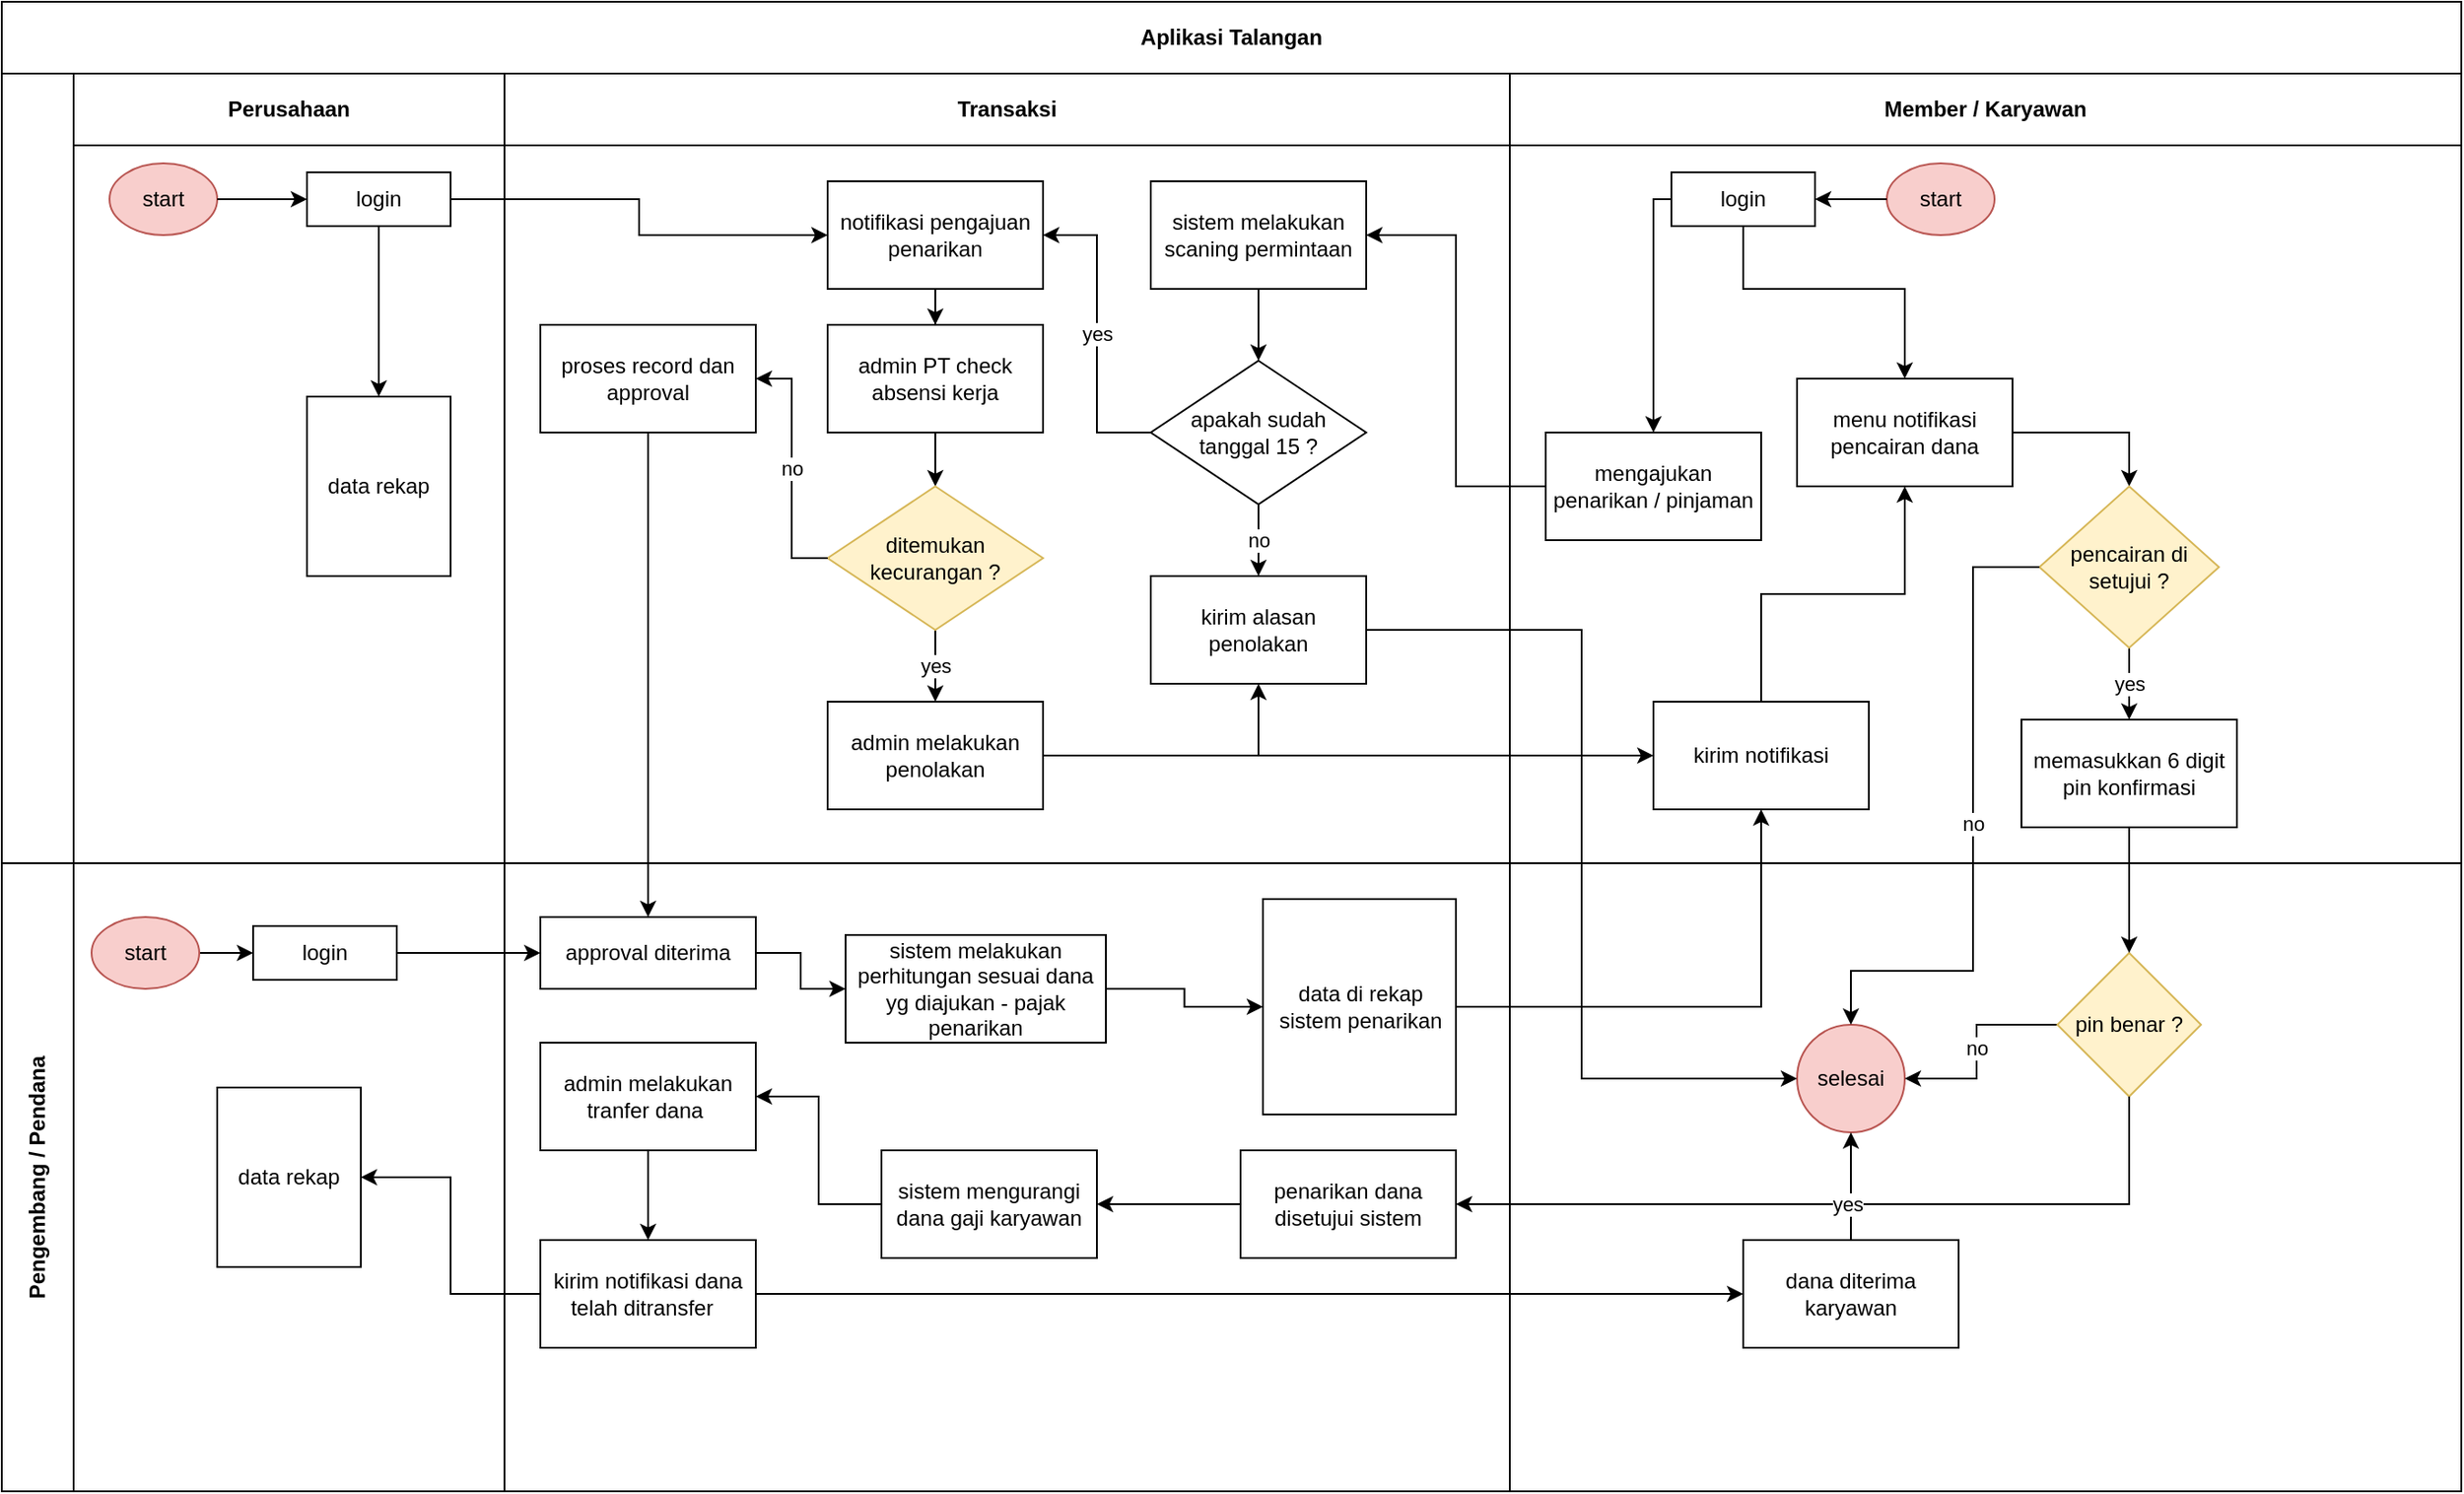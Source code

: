 <mxfile version="14.7.7" type="github" pages="2">
  <diagram id="kgpKYQtTHZ0yAKxKKP6v" name="Page-1">
    <mxGraphModel dx="1678" dy="846" grid="1" gridSize="10" guides="1" tooltips="1" connect="1" arrows="1" fold="1" page="1" pageScale="1" pageWidth="850" pageHeight="1100" math="0" shadow="0">
      <root>
        <mxCell id="0" />
        <mxCell id="1" parent="0" />
        <mxCell id="3nuBFxr9cyL0pnOWT2aG-1" value="Aplikasi Talangan" style="shape=table;childLayout=tableLayout;rowLines=0;columnLines=0;startSize=40;html=1;whiteSpace=wrap;collapsible=0;recursiveResize=0;expand=0;fontStyle=1" parent="1" vertex="1">
          <mxGeometry x="40" y="40" width="1370" height="830" as="geometry" />
        </mxCell>
        <mxCell id="3nuBFxr9cyL0pnOWT2aG-3" value="" style="swimlane;horizontal=0;points=[[0,0.5],[1,0.5]];portConstraint=eastwest;startSize=40;html=1;whiteSpace=wrap;collapsible=0;recursiveResize=0;expand=0;" parent="3nuBFxr9cyL0pnOWT2aG-1" vertex="1">
          <mxGeometry y="40" width="1370" height="440" as="geometry" />
        </mxCell>
        <mxCell id="3nuBFxr9cyL0pnOWT2aG-4" value="Perusahaan" style="swimlane;connectable=0;startSize=40;html=1;whiteSpace=wrap;collapsible=0;recursiveResize=0;expand=0;" parent="3nuBFxr9cyL0pnOWT2aG-3" vertex="1">
          <mxGeometry x="40" width="240" height="440" as="geometry" />
        </mxCell>
        <mxCell id="NLEsf8d0Clt0r1izO-Jv-6" value="start" style="ellipse;whiteSpace=wrap;html=1;fillColor=#f8cecc;strokeColor=#b85450;" parent="3nuBFxr9cyL0pnOWT2aG-4" vertex="1">
          <mxGeometry x="20" y="50" width="60" height="40" as="geometry" />
        </mxCell>
        <mxCell id="NLEsf8d0Clt0r1izO-Jv-9" value="login" style="whiteSpace=wrap;html=1;" parent="3nuBFxr9cyL0pnOWT2aG-4" vertex="1">
          <mxGeometry x="130" y="55" width="80" height="30" as="geometry" />
        </mxCell>
        <mxCell id="NLEsf8d0Clt0r1izO-Jv-10" value="" style="edgeStyle=orthogonalEdgeStyle;rounded=0;orthogonalLoop=1;jettySize=auto;html=1;" parent="3nuBFxr9cyL0pnOWT2aG-4" source="NLEsf8d0Clt0r1izO-Jv-6" target="NLEsf8d0Clt0r1izO-Jv-9" edge="1">
          <mxGeometry relative="1" as="geometry" />
        </mxCell>
        <mxCell id="n5_1aD1Sy1dS3LP6mycE-93" value="data rekap" style="whiteSpace=wrap;html=1;" parent="3nuBFxr9cyL0pnOWT2aG-4" vertex="1">
          <mxGeometry x="130" y="180" width="80" height="100" as="geometry" />
        </mxCell>
        <mxCell id="n5_1aD1Sy1dS3LP6mycE-94" value="" style="edgeStyle=orthogonalEdgeStyle;rounded=0;orthogonalLoop=1;jettySize=auto;html=1;" parent="3nuBFxr9cyL0pnOWT2aG-4" source="NLEsf8d0Clt0r1izO-Jv-9" target="n5_1aD1Sy1dS3LP6mycE-93" edge="1">
          <mxGeometry relative="1" as="geometry" />
        </mxCell>
        <mxCell id="3nuBFxr9cyL0pnOWT2aG-8" value="Transaksi" style="swimlane;connectable=0;startSize=40;html=1;whiteSpace=wrap;collapsible=0;recursiveResize=0;expand=0;" parent="3nuBFxr9cyL0pnOWT2aG-3" vertex="1">
          <mxGeometry x="280" width="560" height="440" as="geometry" />
        </mxCell>
        <mxCell id="n5_1aD1Sy1dS3LP6mycE-2" style="edgeStyle=orthogonalEdgeStyle;rounded=0;orthogonalLoop=1;jettySize=auto;html=1;entryX=0.5;entryY=0;entryDx=0;entryDy=0;" parent="3nuBFxr9cyL0pnOWT2aG-8" source="NLEsf8d0Clt0r1izO-Jv-31" target="NLEsf8d0Clt0r1izO-Jv-35" edge="1">
          <mxGeometry relative="1" as="geometry" />
        </mxCell>
        <mxCell id="NLEsf8d0Clt0r1izO-Jv-31" value="notifikasi pengajuan penarikan&lt;br&gt;" style="whiteSpace=wrap;html=1;" parent="3nuBFxr9cyL0pnOWT2aG-8" vertex="1">
          <mxGeometry x="180" y="60" width="120" height="60" as="geometry" />
        </mxCell>
        <mxCell id="NLEsf8d0Clt0r1izO-Jv-40" style="edgeStyle=orthogonalEdgeStyle;rounded=0;orthogonalLoop=1;jettySize=auto;html=1;entryX=0.5;entryY=0;entryDx=0;entryDy=0;" parent="3nuBFxr9cyL0pnOWT2aG-8" source="NLEsf8d0Clt0r1izO-Jv-29" target="NLEsf8d0Clt0r1izO-Jv-33" edge="1">
          <mxGeometry relative="1" as="geometry" />
        </mxCell>
        <mxCell id="NLEsf8d0Clt0r1izO-Jv-29" value="sistem melakukan scaning permintaan" style="whiteSpace=wrap;html=1;" parent="3nuBFxr9cyL0pnOWT2aG-8" vertex="1">
          <mxGeometry x="360" y="60" width="120" height="60" as="geometry" />
        </mxCell>
        <mxCell id="n5_1aD1Sy1dS3LP6mycE-1" value="yes" style="edgeStyle=orthogonalEdgeStyle;rounded=0;orthogonalLoop=1;jettySize=auto;html=1;entryX=1;entryY=0.5;entryDx=0;entryDy=0;" parent="3nuBFxr9cyL0pnOWT2aG-8" source="NLEsf8d0Clt0r1izO-Jv-33" target="NLEsf8d0Clt0r1izO-Jv-31" edge="1">
          <mxGeometry relative="1" as="geometry" />
        </mxCell>
        <mxCell id="n5_1aD1Sy1dS3LP6mycE-5" value="no" style="edgeStyle=orthogonalEdgeStyle;rounded=0;orthogonalLoop=1;jettySize=auto;html=1;exitX=0.5;exitY=1;exitDx=0;exitDy=0;entryX=0.5;entryY=0;entryDx=0;entryDy=0;" parent="3nuBFxr9cyL0pnOWT2aG-8" source="NLEsf8d0Clt0r1izO-Jv-33" target="NLEsf8d0Clt0r1izO-Jv-48" edge="1">
          <mxGeometry relative="1" as="geometry" />
        </mxCell>
        <mxCell id="NLEsf8d0Clt0r1izO-Jv-33" value="apakah sudah tanggal 15 ?" style="rhombus;whiteSpace=wrap;html=1;" parent="3nuBFxr9cyL0pnOWT2aG-8" vertex="1">
          <mxGeometry x="360" y="160" width="120" height="80" as="geometry" />
        </mxCell>
        <mxCell id="n5_1aD1Sy1dS3LP6mycE-3" style="edgeStyle=orthogonalEdgeStyle;rounded=0;orthogonalLoop=1;jettySize=auto;html=1;entryX=0.5;entryY=0;entryDx=0;entryDy=0;" parent="3nuBFxr9cyL0pnOWT2aG-8" source="NLEsf8d0Clt0r1izO-Jv-35" target="NLEsf8d0Clt0r1izO-Jv-45" edge="1">
          <mxGeometry relative="1" as="geometry" />
        </mxCell>
        <mxCell id="NLEsf8d0Clt0r1izO-Jv-35" value="admin PT check absensi kerja" style="whiteSpace=wrap;html=1;" parent="3nuBFxr9cyL0pnOWT2aG-8" vertex="1">
          <mxGeometry x="180" y="140" width="120" height="60" as="geometry" />
        </mxCell>
        <mxCell id="n5_1aD1Sy1dS3LP6mycE-4" value="yes" style="edgeStyle=orthogonalEdgeStyle;rounded=0;orthogonalLoop=1;jettySize=auto;html=1;entryX=0.5;entryY=0;entryDx=0;entryDy=0;" parent="3nuBFxr9cyL0pnOWT2aG-8" source="NLEsf8d0Clt0r1izO-Jv-45" target="NLEsf8d0Clt0r1izO-Jv-41" edge="1">
          <mxGeometry relative="1" as="geometry" />
        </mxCell>
        <mxCell id="NLEsf8d0Clt0r1izO-Jv-45" value="ditemukan kecurangan ?" style="rhombus;whiteSpace=wrap;html=1;fillColor=#fff2cc;strokeColor=#d6b656;" parent="3nuBFxr9cyL0pnOWT2aG-8" vertex="1">
          <mxGeometry x="180" y="230" width="120" height="80" as="geometry" />
        </mxCell>
        <mxCell id="NLEsf8d0Clt0r1izO-Jv-41" value="admin melakukan penolakan" style="whiteSpace=wrap;html=1;" parent="3nuBFxr9cyL0pnOWT2aG-8" vertex="1">
          <mxGeometry x="180" y="350" width="120" height="60" as="geometry" />
        </mxCell>
        <mxCell id="NLEsf8d0Clt0r1izO-Jv-48" value="kirim alasan penolakan" style="whiteSpace=wrap;html=1;" parent="3nuBFxr9cyL0pnOWT2aG-8" vertex="1">
          <mxGeometry x="360" y="280" width="120" height="60" as="geometry" />
        </mxCell>
        <mxCell id="NLEsf8d0Clt0r1izO-Jv-49" value="" style="edgeStyle=orthogonalEdgeStyle;rounded=0;orthogonalLoop=1;jettySize=auto;html=1;" parent="3nuBFxr9cyL0pnOWT2aG-8" source="NLEsf8d0Clt0r1izO-Jv-41" target="NLEsf8d0Clt0r1izO-Jv-48" edge="1">
          <mxGeometry relative="1" as="geometry" />
        </mxCell>
        <mxCell id="n5_1aD1Sy1dS3LP6mycE-8" value="proses record dan approval" style="whiteSpace=wrap;html=1;" parent="3nuBFxr9cyL0pnOWT2aG-8" vertex="1">
          <mxGeometry x="20" y="140" width="120" height="60" as="geometry" />
        </mxCell>
        <mxCell id="n5_1aD1Sy1dS3LP6mycE-9" value="no" style="edgeStyle=orthogonalEdgeStyle;rounded=0;orthogonalLoop=1;jettySize=auto;html=1;entryX=1;entryY=0.5;entryDx=0;entryDy=0;" parent="3nuBFxr9cyL0pnOWT2aG-8" source="NLEsf8d0Clt0r1izO-Jv-45" target="n5_1aD1Sy1dS3LP6mycE-8" edge="1">
          <mxGeometry relative="1" as="geometry">
            <Array as="points">
              <mxPoint x="160" y="270" />
              <mxPoint x="160" y="170" />
            </Array>
          </mxGeometry>
        </mxCell>
        <mxCell id="n5_1aD1Sy1dS3LP6mycE-13" style="edgeStyle=orthogonalEdgeStyle;rounded=0;orthogonalLoop=1;jettySize=auto;html=1;exitX=0.5;exitY=1;exitDx=0;exitDy=0;" parent="3nuBFxr9cyL0pnOWT2aG-8" source="n5_1aD1Sy1dS3LP6mycE-8" target="n5_1aD1Sy1dS3LP6mycE-8" edge="1">
          <mxGeometry relative="1" as="geometry" />
        </mxCell>
        <mxCell id="3nuBFxr9cyL0pnOWT2aG-11" value="Member / Karyawan" style="swimlane;connectable=0;startSize=40;html=1;whiteSpace=wrap;collapsible=0;recursiveResize=0;expand=0;" parent="3nuBFxr9cyL0pnOWT2aG-3" vertex="1">
          <mxGeometry x="840" width="530" height="440" as="geometry" />
        </mxCell>
        <mxCell id="NLEsf8d0Clt0r1izO-Jv-24" value="start" style="ellipse;whiteSpace=wrap;html=1;fillColor=#f8cecc;strokeColor=#b85450;" parent="3nuBFxr9cyL0pnOWT2aG-11" vertex="1">
          <mxGeometry x="210" y="50" width="60" height="40" as="geometry" />
        </mxCell>
        <mxCell id="n5_1aD1Sy1dS3LP6mycE-66" style="edgeStyle=orthogonalEdgeStyle;rounded=0;orthogonalLoop=1;jettySize=auto;html=1;entryX=0.5;entryY=0;entryDx=0;entryDy=0;" parent="3nuBFxr9cyL0pnOWT2aG-11" source="NLEsf8d0Clt0r1izO-Jv-25" target="n5_1aD1Sy1dS3LP6mycE-53" edge="1">
          <mxGeometry relative="1" as="geometry">
            <Array as="points">
              <mxPoint x="130" y="120" />
              <mxPoint x="220" y="120" />
            </Array>
          </mxGeometry>
        </mxCell>
        <mxCell id="NLEsf8d0Clt0r1izO-Jv-25" value="login" style="whiteSpace=wrap;html=1;" parent="3nuBFxr9cyL0pnOWT2aG-11" vertex="1">
          <mxGeometry x="90" y="55" width="80" height="30" as="geometry" />
        </mxCell>
        <mxCell id="NLEsf8d0Clt0r1izO-Jv-26" value="" style="edgeStyle=orthogonalEdgeStyle;rounded=0;orthogonalLoop=1;jettySize=auto;html=1;" parent="3nuBFxr9cyL0pnOWT2aG-11" source="NLEsf8d0Clt0r1izO-Jv-24" target="NLEsf8d0Clt0r1izO-Jv-25" edge="1">
          <mxGeometry relative="1" as="geometry" />
        </mxCell>
        <mxCell id="n5_1aD1Sy1dS3LP6mycE-63" style="edgeStyle=orthogonalEdgeStyle;rounded=0;orthogonalLoop=1;jettySize=auto;html=1;entryX=0.5;entryY=1;entryDx=0;entryDy=0;" parent="3nuBFxr9cyL0pnOWT2aG-11" source="n5_1aD1Sy1dS3LP6mycE-6" target="n5_1aD1Sy1dS3LP6mycE-53" edge="1">
          <mxGeometry relative="1" as="geometry" />
        </mxCell>
        <mxCell id="n5_1aD1Sy1dS3LP6mycE-6" value="kirim notifikasi" style="whiteSpace=wrap;html=1;" parent="3nuBFxr9cyL0pnOWT2aG-11" vertex="1">
          <mxGeometry x="80" y="350" width="120" height="60" as="geometry" />
        </mxCell>
        <mxCell id="n5_1aD1Sy1dS3LP6mycE-64" style="edgeStyle=orthogonalEdgeStyle;rounded=0;orthogonalLoop=1;jettySize=auto;html=1;entryX=0.5;entryY=0;entryDx=0;entryDy=0;" parent="3nuBFxr9cyL0pnOWT2aG-11" source="n5_1aD1Sy1dS3LP6mycE-53" target="n5_1aD1Sy1dS3LP6mycE-59" edge="1">
          <mxGeometry relative="1" as="geometry" />
        </mxCell>
        <mxCell id="n5_1aD1Sy1dS3LP6mycE-53" value="menu notifikasi pencairan dana" style="whiteSpace=wrap;html=1;" parent="3nuBFxr9cyL0pnOWT2aG-11" vertex="1">
          <mxGeometry x="160" y="170" width="120" height="60" as="geometry" />
        </mxCell>
        <mxCell id="n5_1aD1Sy1dS3LP6mycE-67" value="yes" style="edgeStyle=orthogonalEdgeStyle;rounded=0;orthogonalLoop=1;jettySize=auto;html=1;entryX=0.5;entryY=0;entryDx=0;entryDy=0;" parent="3nuBFxr9cyL0pnOWT2aG-11" source="n5_1aD1Sy1dS3LP6mycE-59" target="n5_1aD1Sy1dS3LP6mycE-49" edge="1">
          <mxGeometry relative="1" as="geometry" />
        </mxCell>
        <mxCell id="n5_1aD1Sy1dS3LP6mycE-59" value="pencairan di setujui ?" style="rhombus;whiteSpace=wrap;html=1;fillColor=#fff2cc;strokeColor=#d6b656;" parent="3nuBFxr9cyL0pnOWT2aG-11" vertex="1">
          <mxGeometry x="295" y="230" width="100" height="90" as="geometry" />
        </mxCell>
        <mxCell id="n5_1aD1Sy1dS3LP6mycE-49" value="memasukkan 6 digit pin konfirmasi" style="whiteSpace=wrap;html=1;" parent="3nuBFxr9cyL0pnOWT2aG-11" vertex="1">
          <mxGeometry x="285" y="360" width="120" height="60" as="geometry" />
        </mxCell>
        <mxCell id="NLEsf8d0Clt0r1izO-Jv-32" value="" style="edgeStyle=orthogonalEdgeStyle;rounded=0;orthogonalLoop=1;jettySize=auto;html=1;" parent="3nuBFxr9cyL0pnOWT2aG-3" source="NLEsf8d0Clt0r1izO-Jv-9" target="NLEsf8d0Clt0r1izO-Jv-31" edge="1">
          <mxGeometry relative="1" as="geometry" />
        </mxCell>
        <mxCell id="n5_1aD1Sy1dS3LP6mycE-7" value="" style="edgeStyle=orthogonalEdgeStyle;rounded=0;orthogonalLoop=1;jettySize=auto;html=1;" parent="3nuBFxr9cyL0pnOWT2aG-3" source="NLEsf8d0Clt0r1izO-Jv-41" target="n5_1aD1Sy1dS3LP6mycE-6" edge="1">
          <mxGeometry relative="1" as="geometry" />
        </mxCell>
        <mxCell id="3nuBFxr9cyL0pnOWT2aG-15" value="Pengembang / Pendana" style="swimlane;horizontal=0;points=[[0,0.5],[1,0.5]];portConstraint=eastwest;startSize=40;html=1;whiteSpace=wrap;collapsible=0;recursiveResize=0;expand=0;" parent="3nuBFxr9cyL0pnOWT2aG-1" vertex="1">
          <mxGeometry y="480" width="1370" height="350" as="geometry" />
        </mxCell>
        <mxCell id="3nuBFxr9cyL0pnOWT2aG-16" value="" style="swimlane;connectable=0;startSize=0;html=1;whiteSpace=wrap;collapsible=0;recursiveResize=0;expand=0;" parent="3nuBFxr9cyL0pnOWT2aG-15" vertex="1">
          <mxGeometry x="40" width="240" height="350" as="geometry" />
        </mxCell>
        <mxCell id="n5_1aD1Sy1dS3LP6mycE-12" style="edgeStyle=orthogonalEdgeStyle;rounded=0;orthogonalLoop=1;jettySize=auto;html=1;entryX=0;entryY=0.5;entryDx=0;entryDy=0;" parent="3nuBFxr9cyL0pnOWT2aG-16" source="n5_1aD1Sy1dS3LP6mycE-10" target="n5_1aD1Sy1dS3LP6mycE-11" edge="1">
          <mxGeometry relative="1" as="geometry" />
        </mxCell>
        <mxCell id="n5_1aD1Sy1dS3LP6mycE-10" value="start" style="ellipse;whiteSpace=wrap;html=1;fillColor=#f8cecc;strokeColor=#b85450;" parent="3nuBFxr9cyL0pnOWT2aG-16" vertex="1">
          <mxGeometry x="10" y="30" width="60" height="40" as="geometry" />
        </mxCell>
        <mxCell id="n5_1aD1Sy1dS3LP6mycE-11" value="login" style="whiteSpace=wrap;html=1;" parent="3nuBFxr9cyL0pnOWT2aG-16" vertex="1">
          <mxGeometry x="100" y="35" width="80" height="30" as="geometry" />
        </mxCell>
        <mxCell id="n5_1aD1Sy1dS3LP6mycE-89" value="data rekap" style="whiteSpace=wrap;html=1;" parent="3nuBFxr9cyL0pnOWT2aG-16" vertex="1">
          <mxGeometry x="80" y="125" width="80" height="100" as="geometry" />
        </mxCell>
        <mxCell id="3nuBFxr9cyL0pnOWT2aG-18" value="" style="swimlane;connectable=0;startSize=0;html=1;whiteSpace=wrap;collapsible=0;recursiveResize=0;expand=0;" parent="3nuBFxr9cyL0pnOWT2aG-15" vertex="1">
          <mxGeometry x="280" width="560" height="350" as="geometry" />
        </mxCell>
        <mxCell id="n5_1aD1Sy1dS3LP6mycE-33" value="approval diterima" style="whiteSpace=wrap;html=1;" parent="3nuBFxr9cyL0pnOWT2aG-18" vertex="1">
          <mxGeometry x="20" y="30" width="120" height="40" as="geometry" />
        </mxCell>
        <mxCell id="n5_1aD1Sy1dS3LP6mycE-37" value="sistem melakukan perhitungan sesuai dana yg diajukan - pajak penarikan" style="whiteSpace=wrap;html=1;" parent="3nuBFxr9cyL0pnOWT2aG-18" vertex="1">
          <mxGeometry x="190" y="40" width="145" height="60" as="geometry" />
        </mxCell>
        <mxCell id="n5_1aD1Sy1dS3LP6mycE-38" value="" style="edgeStyle=orthogonalEdgeStyle;rounded=0;orthogonalLoop=1;jettySize=auto;html=1;" parent="3nuBFxr9cyL0pnOWT2aG-18" source="n5_1aD1Sy1dS3LP6mycE-33" target="n5_1aD1Sy1dS3LP6mycE-37" edge="1">
          <mxGeometry relative="1" as="geometry" />
        </mxCell>
        <mxCell id="n5_1aD1Sy1dS3LP6mycE-45" value="penarikan dana disetujui sistem" style="whiteSpace=wrap;html=1;" parent="3nuBFxr9cyL0pnOWT2aG-18" vertex="1">
          <mxGeometry x="410" y="160" width="120" height="60" as="geometry" />
        </mxCell>
        <mxCell id="n5_1aD1Sy1dS3LP6mycE-78" value="kirim notifikasi dana telah ditransfer&amp;nbsp;&amp;nbsp;" style="whiteSpace=wrap;html=1;" parent="3nuBFxr9cyL0pnOWT2aG-18" vertex="1">
          <mxGeometry x="20" y="210" width="120" height="60" as="geometry" />
        </mxCell>
        <mxCell id="n5_1aD1Sy1dS3LP6mycE-76" value="admin melakukan tranfer dana&amp;nbsp;" style="whiteSpace=wrap;html=1;" parent="3nuBFxr9cyL0pnOWT2aG-18" vertex="1">
          <mxGeometry x="20" y="100" width="120" height="60" as="geometry" />
        </mxCell>
        <mxCell id="n5_1aD1Sy1dS3LP6mycE-79" value="" style="edgeStyle=orthogonalEdgeStyle;rounded=0;orthogonalLoop=1;jettySize=auto;html=1;" parent="3nuBFxr9cyL0pnOWT2aG-18" source="n5_1aD1Sy1dS3LP6mycE-76" target="n5_1aD1Sy1dS3LP6mycE-78" edge="1">
          <mxGeometry relative="1" as="geometry" />
        </mxCell>
        <mxCell id="3nuBFxr9cyL0pnOWT2aG-23" value="" style="swimlane;connectable=0;startSize=0;html=1;whiteSpace=wrap;collapsible=0;recursiveResize=0;expand=0;" parent="3nuBFxr9cyL0pnOWT2aG-15" vertex="1">
          <mxGeometry x="840" width="530" height="350" as="geometry" />
        </mxCell>
        <mxCell id="NLEsf8d0Clt0r1izO-Jv-43" value="selesai" style="ellipse;whiteSpace=wrap;html=1;fillColor=#f8cecc;strokeColor=#b85450;" parent="3nuBFxr9cyL0pnOWT2aG-23" vertex="1">
          <mxGeometry x="160" y="90" width="60" height="60" as="geometry" />
        </mxCell>
        <mxCell id="n5_1aD1Sy1dS3LP6mycE-73" value="no" style="edgeStyle=orthogonalEdgeStyle;rounded=0;orthogonalLoop=1;jettySize=auto;html=1;entryX=1;entryY=0.5;entryDx=0;entryDy=0;" parent="3nuBFxr9cyL0pnOWT2aG-23" source="n5_1aD1Sy1dS3LP6mycE-70" target="NLEsf8d0Clt0r1izO-Jv-43" edge="1">
          <mxGeometry relative="1" as="geometry">
            <Array as="points">
              <mxPoint x="260" y="90" />
              <mxPoint x="260" y="120" />
            </Array>
          </mxGeometry>
        </mxCell>
        <mxCell id="n5_1aD1Sy1dS3LP6mycE-70" value="pin benar ?" style="rhombus;whiteSpace=wrap;html=1;fillColor=#fff2cc;strokeColor=#d6b656;" parent="3nuBFxr9cyL0pnOWT2aG-23" vertex="1">
          <mxGeometry x="305" y="50" width="80" height="80" as="geometry" />
        </mxCell>
        <mxCell id="n5_1aD1Sy1dS3LP6mycE-85" value="dana diterima karyawan" style="whiteSpace=wrap;html=1;" parent="3nuBFxr9cyL0pnOWT2aG-23" vertex="1">
          <mxGeometry x="130" y="210" width="120" height="60" as="geometry" />
        </mxCell>
        <mxCell id="n5_1aD1Sy1dS3LP6mycE-88" value="" style="edgeStyle=orthogonalEdgeStyle;rounded=0;orthogonalLoop=1;jettySize=auto;html=1;entryX=0.5;entryY=1;entryDx=0;entryDy=0;" parent="3nuBFxr9cyL0pnOWT2aG-23" source="n5_1aD1Sy1dS3LP6mycE-85" target="NLEsf8d0Clt0r1izO-Jv-43" edge="1">
          <mxGeometry relative="1" as="geometry">
            <mxPoint x="330.0" y="240" as="targetPoint" />
          </mxGeometry>
        </mxCell>
        <mxCell id="n5_1aD1Sy1dS3LP6mycE-35" style="edgeStyle=orthogonalEdgeStyle;rounded=0;orthogonalLoop=1;jettySize=auto;html=1;entryX=0;entryY=0.5;entryDx=0;entryDy=0;" parent="3nuBFxr9cyL0pnOWT2aG-15" source="n5_1aD1Sy1dS3LP6mycE-11" target="n5_1aD1Sy1dS3LP6mycE-33" edge="1">
          <mxGeometry relative="1" as="geometry" />
        </mxCell>
        <mxCell id="n5_1aD1Sy1dS3LP6mycE-72" value="yes" style="edgeStyle=orthogonalEdgeStyle;rounded=0;orthogonalLoop=1;jettySize=auto;html=1;entryX=1;entryY=0.5;entryDx=0;entryDy=0;" parent="3nuBFxr9cyL0pnOWT2aG-15" source="n5_1aD1Sy1dS3LP6mycE-70" target="n5_1aD1Sy1dS3LP6mycE-45" edge="1">
          <mxGeometry relative="1" as="geometry">
            <Array as="points">
              <mxPoint x="1185" y="190" />
            </Array>
          </mxGeometry>
        </mxCell>
        <mxCell id="n5_1aD1Sy1dS3LP6mycE-86" value="" style="edgeStyle=orthogonalEdgeStyle;rounded=0;orthogonalLoop=1;jettySize=auto;html=1;" parent="3nuBFxr9cyL0pnOWT2aG-15" source="n5_1aD1Sy1dS3LP6mycE-78" target="n5_1aD1Sy1dS3LP6mycE-85" edge="1">
          <mxGeometry relative="1" as="geometry" />
        </mxCell>
        <mxCell id="n5_1aD1Sy1dS3LP6mycE-90" value="" style="edgeStyle=orthogonalEdgeStyle;rounded=0;orthogonalLoop=1;jettySize=auto;html=1;" parent="3nuBFxr9cyL0pnOWT2aG-15" source="n5_1aD1Sy1dS3LP6mycE-78" target="n5_1aD1Sy1dS3LP6mycE-89" edge="1">
          <mxGeometry relative="1" as="geometry" />
        </mxCell>
        <mxCell id="n5_1aD1Sy1dS3LP6mycE-14" style="edgeStyle=orthogonalEdgeStyle;rounded=0;orthogonalLoop=1;jettySize=auto;html=1;entryX=0.5;entryY=0;entryDx=0;entryDy=0;" parent="3nuBFxr9cyL0pnOWT2aG-1" source="n5_1aD1Sy1dS3LP6mycE-8" target="n5_1aD1Sy1dS3LP6mycE-33" edge="1">
          <mxGeometry relative="1" as="geometry">
            <mxPoint x="360" y="510" as="targetPoint" />
          </mxGeometry>
        </mxCell>
        <mxCell id="NLEsf8d0Clt0r1izO-Jv-52" style="edgeStyle=orthogonalEdgeStyle;rounded=0;orthogonalLoop=1;jettySize=auto;html=1;entryX=0;entryY=0.5;entryDx=0;entryDy=0;" parent="3nuBFxr9cyL0pnOWT2aG-1" source="NLEsf8d0Clt0r1izO-Jv-48" target="NLEsf8d0Clt0r1izO-Jv-43" edge="1">
          <mxGeometry relative="1" as="geometry" />
        </mxCell>
        <mxCell id="n5_1aD1Sy1dS3LP6mycE-68" value="no" style="edgeStyle=orthogonalEdgeStyle;rounded=0;orthogonalLoop=1;jettySize=auto;html=1;entryX=0.5;entryY=0;entryDx=0;entryDy=0;" parent="3nuBFxr9cyL0pnOWT2aG-1" source="n5_1aD1Sy1dS3LP6mycE-59" target="NLEsf8d0Clt0r1izO-Jv-43" edge="1">
          <mxGeometry relative="1" as="geometry">
            <Array as="points">
              <mxPoint x="1098" y="315" />
              <mxPoint x="1098" y="540" />
              <mxPoint x="1030" y="540" />
            </Array>
          </mxGeometry>
        </mxCell>
        <mxCell id="n5_1aD1Sy1dS3LP6mycE-71" value="" style="edgeStyle=orthogonalEdgeStyle;rounded=0;orthogonalLoop=1;jettySize=auto;html=1;" parent="3nuBFxr9cyL0pnOWT2aG-1" source="n5_1aD1Sy1dS3LP6mycE-49" target="n5_1aD1Sy1dS3LP6mycE-70" edge="1">
          <mxGeometry relative="1" as="geometry" />
        </mxCell>
        <mxCell id="NLEsf8d0Clt0r1izO-Jv-39" style="edgeStyle=orthogonalEdgeStyle;rounded=0;orthogonalLoop=1;jettySize=auto;html=1;entryX=1;entryY=0.5;entryDx=0;entryDy=0;" parent="1" source="NLEsf8d0Clt0r1izO-Jv-27" target="NLEsf8d0Clt0r1izO-Jv-29" edge="1">
          <mxGeometry relative="1" as="geometry" />
        </mxCell>
        <mxCell id="NLEsf8d0Clt0r1izO-Jv-27" value="mengajukan penarikan / pinjaman" style="whiteSpace=wrap;html=1;" parent="1" vertex="1">
          <mxGeometry x="900" y="280" width="120" height="60" as="geometry" />
        </mxCell>
        <mxCell id="NLEsf8d0Clt0r1izO-Jv-28" value="" style="edgeStyle=orthogonalEdgeStyle;rounded=0;orthogonalLoop=1;jettySize=auto;html=1;exitX=0;exitY=0.5;exitDx=0;exitDy=0;" parent="1" source="NLEsf8d0Clt0r1izO-Jv-25" target="NLEsf8d0Clt0r1izO-Jv-27" edge="1">
          <mxGeometry relative="1" as="geometry">
            <Array as="points">
              <mxPoint x="960" y="150" />
            </Array>
          </mxGeometry>
        </mxCell>
        <mxCell id="n5_1aD1Sy1dS3LP6mycE-58" style="edgeStyle=orthogonalEdgeStyle;rounded=0;orthogonalLoop=1;jettySize=auto;html=1;entryX=0.5;entryY=1;entryDx=0;entryDy=0;" parent="1" source="n5_1aD1Sy1dS3LP6mycE-47" target="n5_1aD1Sy1dS3LP6mycE-6" edge="1">
          <mxGeometry relative="1" as="geometry" />
        </mxCell>
        <mxCell id="n5_1aD1Sy1dS3LP6mycE-47" value="data di rekap sistem penarikan" style="whiteSpace=wrap;html=1;" parent="1" vertex="1">
          <mxGeometry x="742.5" y="540" width="107.5" height="120" as="geometry" />
        </mxCell>
        <mxCell id="n5_1aD1Sy1dS3LP6mycE-48" value="" style="edgeStyle=orthogonalEdgeStyle;rounded=0;orthogonalLoop=1;jettySize=auto;html=1;" parent="1" source="n5_1aD1Sy1dS3LP6mycE-37" target="n5_1aD1Sy1dS3LP6mycE-47" edge="1">
          <mxGeometry relative="1" as="geometry" />
        </mxCell>
        <mxCell id="n5_1aD1Sy1dS3LP6mycE-77" value="" style="edgeStyle=orthogonalEdgeStyle;rounded=0;orthogonalLoop=1;jettySize=auto;html=1;" parent="1" source="n5_1aD1Sy1dS3LP6mycE-74" target="n5_1aD1Sy1dS3LP6mycE-76" edge="1">
          <mxGeometry relative="1" as="geometry" />
        </mxCell>
        <mxCell id="n5_1aD1Sy1dS3LP6mycE-74" value="sistem mengurangi dana gaji karyawan" style="whiteSpace=wrap;html=1;" parent="1" vertex="1">
          <mxGeometry x="530" y="680" width="120" height="60" as="geometry" />
        </mxCell>
        <mxCell id="n5_1aD1Sy1dS3LP6mycE-75" value="" style="edgeStyle=orthogonalEdgeStyle;rounded=0;orthogonalLoop=1;jettySize=auto;html=1;" parent="1" source="n5_1aD1Sy1dS3LP6mycE-45" target="n5_1aD1Sy1dS3LP6mycE-74" edge="1">
          <mxGeometry relative="1" as="geometry" />
        </mxCell>
      </root>
    </mxGraphModel>
  </diagram>
  <diagram id="7k527uBBUkMGL3hLVb4U" name="Page-2">
    <mxGraphModel dx="1426" dy="719" grid="1" gridSize="10" guides="1" tooltips="1" connect="1" arrows="1" fold="1" page="1" pageScale="1" pageWidth="850" pageHeight="1100" math="0" shadow="0">
      <root>
        <mxCell id="_mMjdWACrZiV3DKXEfCX-0" />
        <mxCell id="_mMjdWACrZiV3DKXEfCX-1" parent="_mMjdWACrZiV3DKXEfCX-0" />
        <mxCell id="_mMjdWACrZiV3DKXEfCX-13" value="" style="edgeStyle=orthogonalEdgeStyle;rounded=0;orthogonalLoop=1;jettySize=auto;html=1;" edge="1" parent="_mMjdWACrZiV3DKXEfCX-1" source="_mMjdWACrZiV3DKXEfCX-2" target="_mMjdWACrZiV3DKXEfCX-9">
          <mxGeometry relative="1" as="geometry" />
        </mxCell>
        <mxCell id="_mMjdWACrZiV3DKXEfCX-2" value="Pengembang Apps" style="rounded=1;whiteSpace=wrap;html=1;" vertex="1" parent="_mMjdWACrZiV3DKXEfCX-1">
          <mxGeometry x="40" y="110" width="120" height="60" as="geometry" />
        </mxCell>
        <mxCell id="_mMjdWACrZiV3DKXEfCX-14" style="edgeStyle=orthogonalEdgeStyle;rounded=0;orthogonalLoop=1;jettySize=auto;html=1;" edge="1" parent="_mMjdWACrZiV3DKXEfCX-1" source="_mMjdWACrZiV3DKXEfCX-3" target="_mMjdWACrZiV3DKXEfCX-10">
          <mxGeometry relative="1" as="geometry">
            <Array as="points">
              <mxPoint x="770" y="310" />
            </Array>
          </mxGeometry>
        </mxCell>
        <mxCell id="ggVmiQY-6NZ9ajGvA-hx-8" style="edgeStyle=orthogonalEdgeStyle;rounded=0;orthogonalLoop=1;jettySize=auto;html=1;" edge="1" parent="_mMjdWACrZiV3DKXEfCX-1" source="_mMjdWACrZiV3DKXEfCX-3" target="ggVmiQY-6NZ9ajGvA-hx-6">
          <mxGeometry relative="1" as="geometry" />
        </mxCell>
        <mxCell id="_mMjdWACrZiV3DKXEfCX-3" value="Karyawan A" style="rounded=1;whiteSpace=wrap;html=1;" vertex="1" parent="_mMjdWACrZiV3DKXEfCX-1">
          <mxGeometry x="710" y="60" width="120" height="60" as="geometry" />
        </mxCell>
        <mxCell id="_mMjdWACrZiV3DKXEfCX-8" style="edgeStyle=orthogonalEdgeStyle;rounded=0;orthogonalLoop=1;jettySize=auto;html=1;entryX=0;entryY=0.5;entryDx=0;entryDy=0;entryPerimeter=0;" edge="1" parent="_mMjdWACrZiV3DKXEfCX-1" source="_mMjdWACrZiV3DKXEfCX-4" target="_mMjdWACrZiV3DKXEfCX-6">
          <mxGeometry relative="1" as="geometry" />
        </mxCell>
        <mxCell id="_mMjdWACrZiV3DKXEfCX-4" value="database main (1)&lt;br&gt;(AWS)" style="shape=cylinder3;whiteSpace=wrap;html=1;boundedLbl=1;backgroundOutline=1;size=15;" vertex="1" parent="_mMjdWACrZiV3DKXEfCX-1">
          <mxGeometry x="335" y="420" width="60" height="140" as="geometry" />
        </mxCell>
        <mxCell id="_mMjdWACrZiV3DKXEfCX-7" style="edgeStyle=orthogonalEdgeStyle;rounded=0;orthogonalLoop=1;jettySize=auto;html=1;entryX=0.4;entryY=-0.025;entryDx=0;entryDy=0;entryPerimeter=0;" edge="1" parent="_mMjdWACrZiV3DKXEfCX-1" source="_mMjdWACrZiV3DKXEfCX-5" target="_mMjdWACrZiV3DKXEfCX-4">
          <mxGeometry relative="1" as="geometry">
            <Array as="points">
              <mxPoint x="450" y="360" />
              <mxPoint x="359" y="360" />
            </Array>
          </mxGeometry>
        </mxCell>
        <mxCell id="_mMjdWACrZiV3DKXEfCX-5" value="API (3)&lt;br&gt;Lumen" style="ellipse;shape=cloud;whiteSpace=wrap;html=1;" vertex="1" parent="_mMjdWACrZiV3DKXEfCX-1">
          <mxGeometry x="390" y="270" width="120" height="80" as="geometry" />
        </mxCell>
        <mxCell id="_mMjdWACrZiV3DKXEfCX-6" value="database cloning (7)&lt;br&gt;(AWS)" style="shape=cylinder3;whiteSpace=wrap;html=1;boundedLbl=1;backgroundOutline=1;size=15;" vertex="1" parent="_mMjdWACrZiV3DKXEfCX-1">
          <mxGeometry x="455" y="420" width="60" height="140" as="geometry" />
        </mxCell>
        <mxCell id="ggVmiQY-6NZ9ajGvA-hx-5" style="edgeStyle=orthogonalEdgeStyle;rounded=0;orthogonalLoop=1;jettySize=auto;html=1;entryX=0;entryY=0.5;entryDx=0;entryDy=0;entryPerimeter=0;" edge="1" parent="_mMjdWACrZiV3DKXEfCX-1" source="_mMjdWACrZiV3DKXEfCX-9" target="_mMjdWACrZiV3DKXEfCX-4">
          <mxGeometry relative="1" as="geometry" />
        </mxCell>
        <mxCell id="_mMjdWACrZiV3DKXEfCX-9" value="&lt;span style=&quot;color: rgb(0 , 0 , 0) ; font-family: &amp;#34;helvetica&amp;#34; ; font-size: 12px ; font-style: normal ; font-weight: 400 ; letter-spacing: normal ; text-align: center ; text-indent: 0px ; text-transform: none ; word-spacing: 0px ; background-color: rgb(248 , 249 , 250) ; display: inline ; float: none&quot;&gt;Web Dashboard (2)&lt;br&gt;(Laravel 8 + Vue)&lt;br&gt;&lt;/span&gt;" style="shape=parallelogram;perimeter=parallelogramPerimeter;whiteSpace=wrap;html=1;fixedSize=1;" vertex="1" parent="_mMjdWACrZiV3DKXEfCX-1">
          <mxGeometry x="110" y="280" width="150" height="60" as="geometry" />
        </mxCell>
        <mxCell id="_mMjdWACrZiV3DKXEfCX-12" value="" style="edgeStyle=orthogonalEdgeStyle;rounded=0;orthogonalLoop=1;jettySize=auto;html=1;" edge="1" parent="_mMjdWACrZiV3DKXEfCX-1" source="_mMjdWACrZiV3DKXEfCX-10" target="_mMjdWACrZiV3DKXEfCX-5">
          <mxGeometry relative="1" as="geometry" />
        </mxCell>
        <mxCell id="_mMjdWACrZiV3DKXEfCX-10" value="Aplikasi Mobile (6)&amp;nbsp;&lt;br&gt;Nuxt Mobile &lt;br&gt;(Android)" style="shape=parallelogram;perimeter=parallelogramPerimeter;whiteSpace=wrap;html=1;fixedSize=1;" vertex="1" parent="_mMjdWACrZiV3DKXEfCX-1">
          <mxGeometry x="590" y="280" width="140" height="60" as="geometry" />
        </mxCell>
        <mxCell id="ggVmiQY-6NZ9ajGvA-hx-3" style="edgeStyle=orthogonalEdgeStyle;rounded=0;orthogonalLoop=1;jettySize=auto;html=1;" edge="1" parent="_mMjdWACrZiV3DKXEfCX-1" source="ggVmiQY-6NZ9ajGvA-hx-0" target="ggVmiQY-6NZ9ajGvA-hx-2">
          <mxGeometry relative="1" as="geometry" />
        </mxCell>
        <mxCell id="ggVmiQY-6NZ9ajGvA-hx-0" value="Perusahaan A&lt;br&gt;Admin" style="rounded=1;whiteSpace=wrap;html=1;" vertex="1" parent="_mMjdWACrZiV3DKXEfCX-1">
          <mxGeometry x="360" y="30" width="120" height="60" as="geometry" />
        </mxCell>
        <mxCell id="ggVmiQY-6NZ9ajGvA-hx-4" style="edgeStyle=orthogonalEdgeStyle;rounded=0;orthogonalLoop=1;jettySize=auto;html=1;entryX=0.583;entryY=0.125;entryDx=0;entryDy=0;entryPerimeter=0;" edge="1" parent="_mMjdWACrZiV3DKXEfCX-1" source="ggVmiQY-6NZ9ajGvA-hx-2" target="_mMjdWACrZiV3DKXEfCX-5">
          <mxGeometry relative="1" as="geometry" />
        </mxCell>
        <mxCell id="ggVmiQY-6NZ9ajGvA-hx-2" value="&lt;span style=&quot;color: rgb(0 , 0 , 0) ; font-family: &amp;#34;helvetica&amp;#34; ; font-size: 12px ; font-style: normal ; font-weight: 400 ; letter-spacing: normal ; text-align: center ; text-indent: 0px ; text-transform: none ; word-spacing: 0px ; background-color: rgb(248 , 249 , 250) ; display: inline ; float: none&quot;&gt;Web Dashboard (4)&lt;br&gt;(Laravel 8 + Vue)&lt;br&gt;&lt;/span&gt;" style="shape=parallelogram;perimeter=parallelogramPerimeter;whiteSpace=wrap;html=1;fixedSize=1;" vertex="1" parent="_mMjdWACrZiV3DKXEfCX-1">
          <mxGeometry x="350" y="160" width="140" height="60" as="geometry" />
        </mxCell>
        <mxCell id="ggVmiQY-6NZ9ajGvA-hx-7" style="edgeStyle=orthogonalEdgeStyle;rounded=0;orthogonalLoop=1;jettySize=auto;html=1;entryX=1;entryY=0.375;entryDx=0;entryDy=0;entryPerimeter=0;" edge="1" parent="_mMjdWACrZiV3DKXEfCX-1" source="ggVmiQY-6NZ9ajGvA-hx-6" target="_mMjdWACrZiV3DKXEfCX-5">
          <mxGeometry relative="1" as="geometry" />
        </mxCell>
        <mxCell id="ggVmiQY-6NZ9ajGvA-hx-6" value="Aplikasi Web (5)&lt;br&gt;Vue / Nuxt" style="shape=parallelogram;perimeter=parallelogramPerimeter;whiteSpace=wrap;html=1;fixedSize=1;" vertex="1" parent="_mMjdWACrZiV3DKXEfCX-1">
          <mxGeometry x="600" y="190" width="140" height="60" as="geometry" />
        </mxCell>
      </root>
    </mxGraphModel>
  </diagram>
</mxfile>
